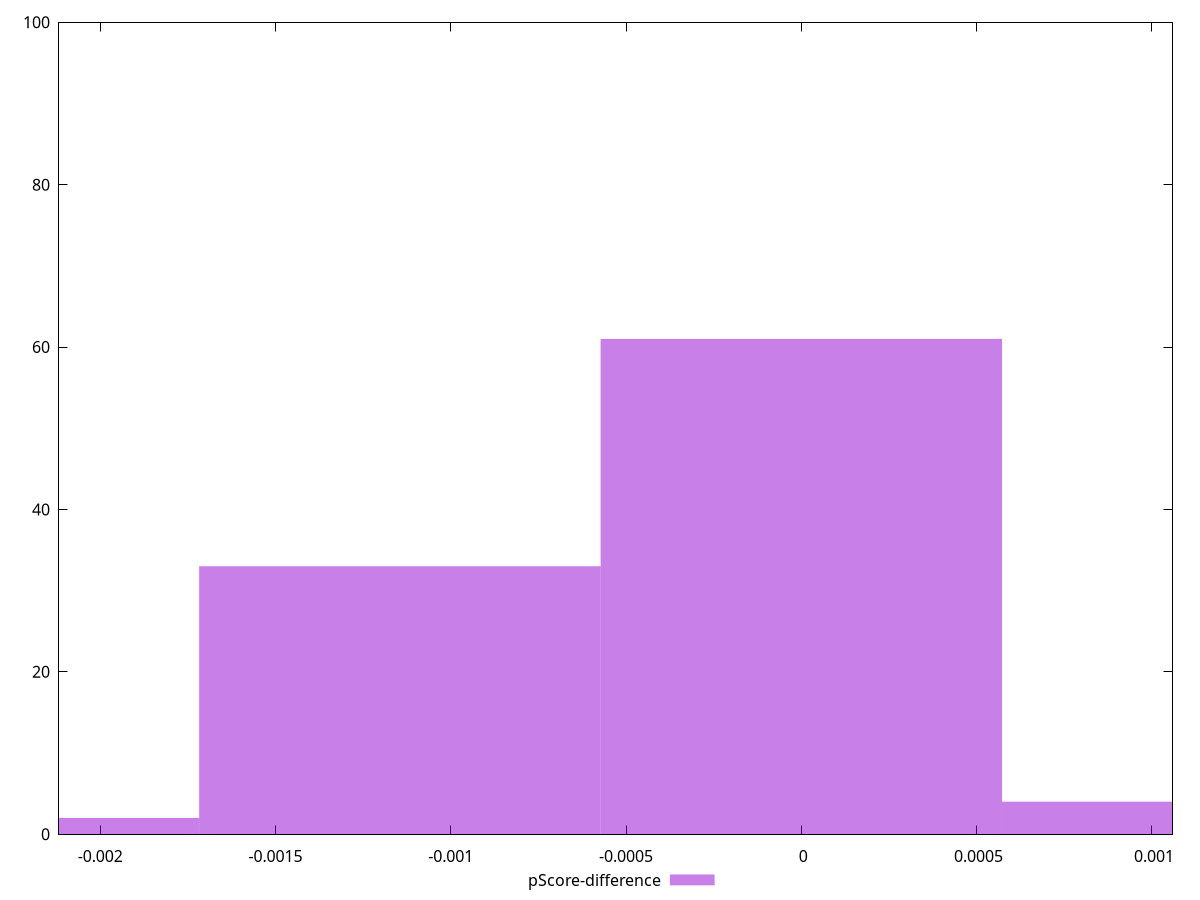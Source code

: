 reset

$pScoreDifference <<EOF
0 61
-0.002290496732662625 2
-0.0011452483663313125 33
0.0011452483663313125 4
EOF

set key outside below
set boxwidth 0.0011452483663313125
set xrange [-0.002117647058823502:0.0010588235294117787]
set yrange [0:100]
set trange [0:100]
set style fill transparent solid 0.5 noborder
set terminal svg size 640, 490 enhanced background rgb 'white'
set output "report_00019_2021-02-10T18-14-37.922Z//uses-rel-preload/samples/pages/pScore-difference/histogram.svg"

plot $pScoreDifference title "pScore-difference" with boxes

reset
